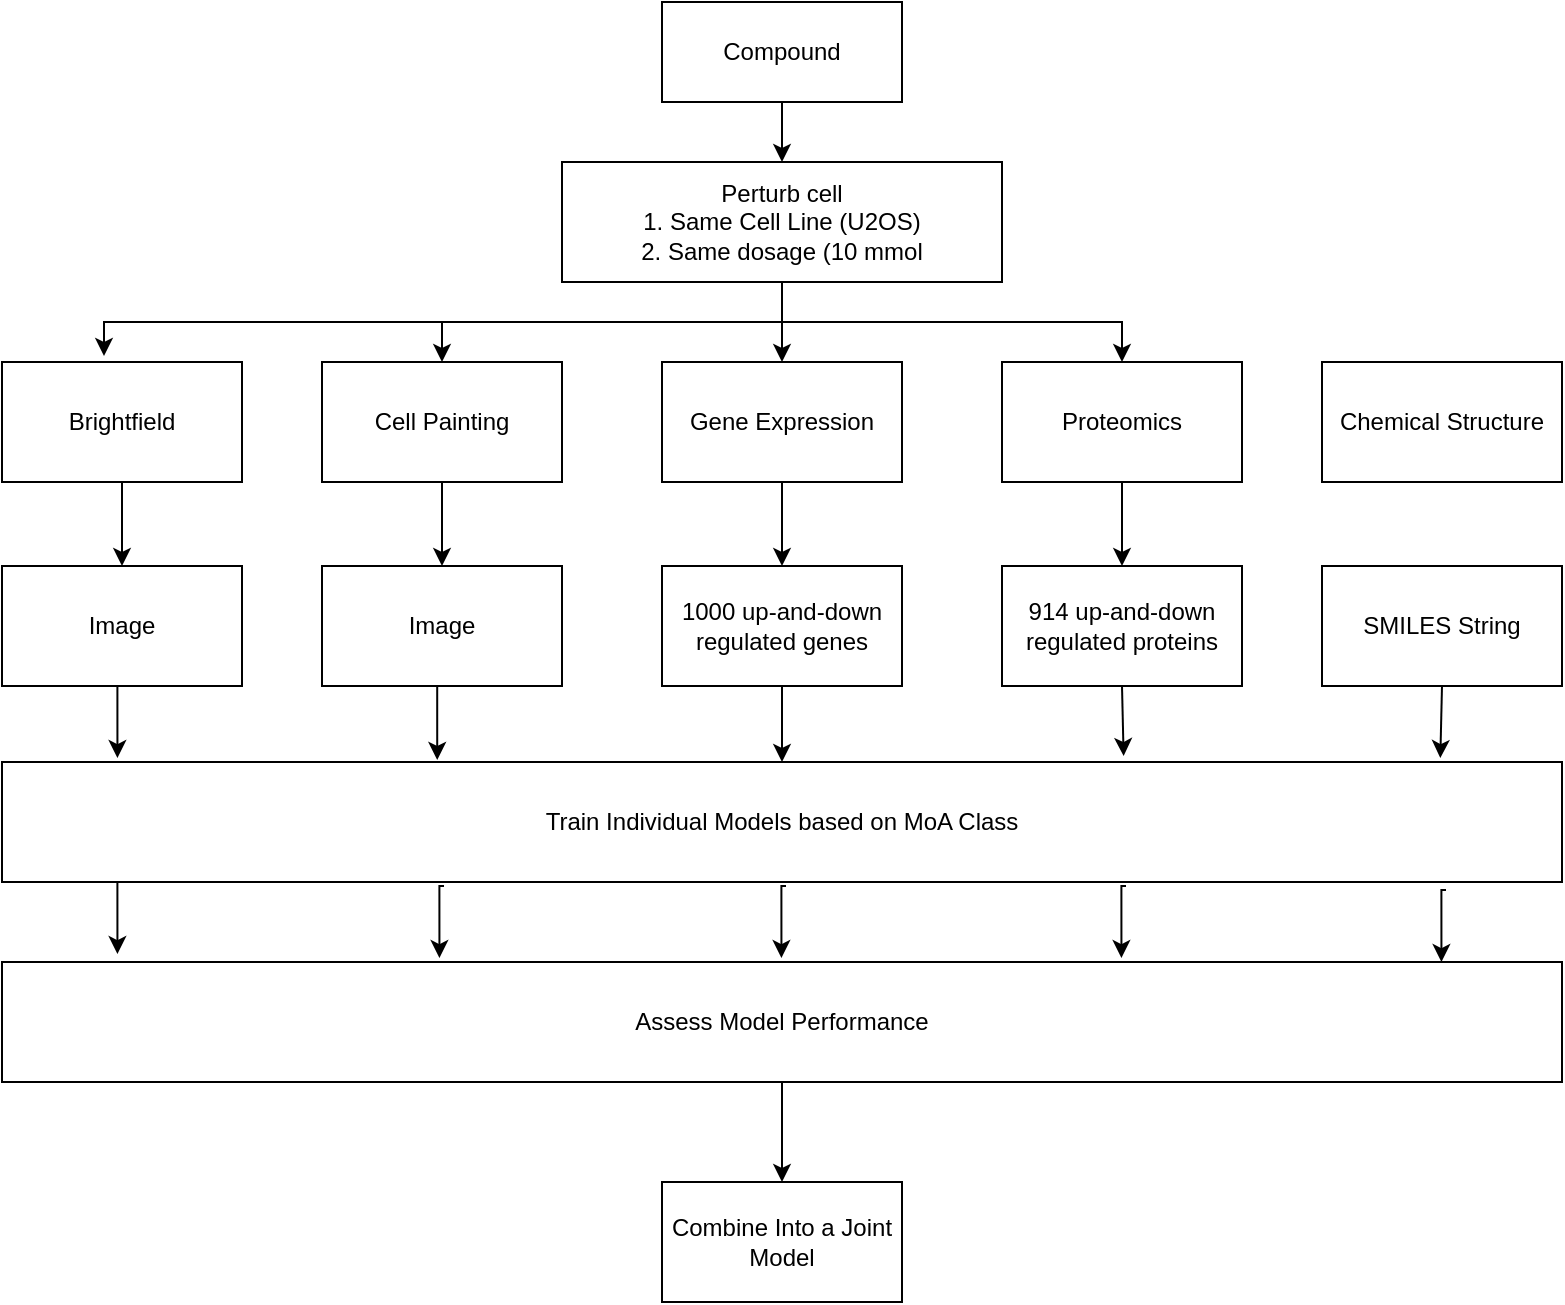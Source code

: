 <mxfile version="20.7.4" type="github">
  <diagram id="bUzdTm8xm-PVx8S1yaQr" name="Page-1">
    <mxGraphModel dx="954" dy="492" grid="1" gridSize="10" guides="1" tooltips="1" connect="1" arrows="1" fold="1" page="1" pageScale="1" pageWidth="850" pageHeight="1100" math="0" shadow="0">
      <root>
        <mxCell id="0" />
        <mxCell id="1" parent="0" />
        <mxCell id="7_VD-Ki3XaP80nxqoQyv-9" value="" style="edgeStyle=orthogonalEdgeStyle;rounded=0;orthogonalLoop=1;jettySize=auto;html=1;" edge="1" parent="1" source="7_VD-Ki3XaP80nxqoQyv-1" target="7_VD-Ki3XaP80nxqoQyv-7">
          <mxGeometry relative="1" as="geometry" />
        </mxCell>
        <mxCell id="7_VD-Ki3XaP80nxqoQyv-1" value="Compound" style="rounded=0;whiteSpace=wrap;html=1;" vertex="1" parent="1">
          <mxGeometry x="450" y="100" width="120" height="50" as="geometry" />
        </mxCell>
        <mxCell id="7_VD-Ki3XaP80nxqoQyv-22" style="edgeStyle=orthogonalEdgeStyle;rounded=0;orthogonalLoop=1;jettySize=auto;html=1;exitX=0.5;exitY=1;exitDx=0;exitDy=0;entryX=0.5;entryY=0;entryDx=0;entryDy=0;" edge="1" parent="1" source="7_VD-Ki3XaP80nxqoQyv-2" target="7_VD-Ki3XaP80nxqoQyv-15">
          <mxGeometry relative="1" as="geometry" />
        </mxCell>
        <mxCell id="7_VD-Ki3XaP80nxqoQyv-2" value="Brightfield" style="rounded=0;whiteSpace=wrap;html=1;" vertex="1" parent="1">
          <mxGeometry x="120" y="280" width="120" height="60" as="geometry" />
        </mxCell>
        <mxCell id="7_VD-Ki3XaP80nxqoQyv-25" value="" style="edgeStyle=orthogonalEdgeStyle;rounded=0;orthogonalLoop=1;jettySize=auto;html=1;" edge="1" parent="1" source="7_VD-Ki3XaP80nxqoQyv-3" target="7_VD-Ki3XaP80nxqoQyv-16">
          <mxGeometry relative="1" as="geometry" />
        </mxCell>
        <mxCell id="7_VD-Ki3XaP80nxqoQyv-3" value="Cell Painting" style="rounded=0;whiteSpace=wrap;html=1;" vertex="1" parent="1">
          <mxGeometry x="280" y="280" width="120" height="60" as="geometry" />
        </mxCell>
        <mxCell id="7_VD-Ki3XaP80nxqoQyv-26" value="" style="edgeStyle=orthogonalEdgeStyle;rounded=0;orthogonalLoop=1;jettySize=auto;html=1;" edge="1" parent="1" source="7_VD-Ki3XaP80nxqoQyv-4" target="7_VD-Ki3XaP80nxqoQyv-17">
          <mxGeometry relative="1" as="geometry" />
        </mxCell>
        <mxCell id="7_VD-Ki3XaP80nxqoQyv-4" value="Gene Expression" style="rounded=0;whiteSpace=wrap;html=1;" vertex="1" parent="1">
          <mxGeometry x="450" y="280" width="120" height="60" as="geometry" />
        </mxCell>
        <mxCell id="7_VD-Ki3XaP80nxqoQyv-27" value="" style="edgeStyle=orthogonalEdgeStyle;rounded=0;orthogonalLoop=1;jettySize=auto;html=1;" edge="1" parent="1" source="7_VD-Ki3XaP80nxqoQyv-5" target="7_VD-Ki3XaP80nxqoQyv-18">
          <mxGeometry relative="1" as="geometry" />
        </mxCell>
        <mxCell id="7_VD-Ki3XaP80nxqoQyv-5" value="Proteomics" style="rounded=0;whiteSpace=wrap;html=1;" vertex="1" parent="1">
          <mxGeometry x="620" y="280" width="120" height="60" as="geometry" />
        </mxCell>
        <mxCell id="7_VD-Ki3XaP80nxqoQyv-6" value="Chemical Structure" style="rounded=0;whiteSpace=wrap;html=1;" vertex="1" parent="1">
          <mxGeometry x="780" y="280" width="120" height="60" as="geometry" />
        </mxCell>
        <mxCell id="7_VD-Ki3XaP80nxqoQyv-10" value="" style="edgeStyle=orthogonalEdgeStyle;rounded=0;orthogonalLoop=1;jettySize=auto;html=1;" edge="1" parent="1" source="7_VD-Ki3XaP80nxqoQyv-7" target="7_VD-Ki3XaP80nxqoQyv-4">
          <mxGeometry relative="1" as="geometry" />
        </mxCell>
        <mxCell id="7_VD-Ki3XaP80nxqoQyv-11" style="edgeStyle=orthogonalEdgeStyle;rounded=0;orthogonalLoop=1;jettySize=auto;html=1;exitX=0.5;exitY=1;exitDx=0;exitDy=0;entryX=0.5;entryY=0;entryDx=0;entryDy=0;" edge="1" parent="1" source="7_VD-Ki3XaP80nxqoQyv-7" target="7_VD-Ki3XaP80nxqoQyv-3">
          <mxGeometry relative="1" as="geometry" />
        </mxCell>
        <mxCell id="7_VD-Ki3XaP80nxqoQyv-12" style="edgeStyle=orthogonalEdgeStyle;rounded=0;orthogonalLoop=1;jettySize=auto;html=1;exitX=0.5;exitY=1;exitDx=0;exitDy=0;entryX=0.425;entryY=-0.05;entryDx=0;entryDy=0;entryPerimeter=0;" edge="1" parent="1" source="7_VD-Ki3XaP80nxqoQyv-7" target="7_VD-Ki3XaP80nxqoQyv-2">
          <mxGeometry relative="1" as="geometry" />
        </mxCell>
        <mxCell id="7_VD-Ki3XaP80nxqoQyv-13" style="edgeStyle=orthogonalEdgeStyle;rounded=0;orthogonalLoop=1;jettySize=auto;html=1;exitX=0.5;exitY=1;exitDx=0;exitDy=0;entryX=0.5;entryY=0;entryDx=0;entryDy=0;" edge="1" parent="1" source="7_VD-Ki3XaP80nxqoQyv-7" target="7_VD-Ki3XaP80nxqoQyv-5">
          <mxGeometry relative="1" as="geometry" />
        </mxCell>
        <mxCell id="7_VD-Ki3XaP80nxqoQyv-7" value="&lt;div&gt;Perturb cell &lt;br&gt;&lt;/div&gt;&lt;div&gt;1. Same Cell Line (U2OS) &lt;br&gt;&lt;/div&gt;&lt;div&gt;2. Same dosage (10 mmol&lt;br&gt;&lt;/div&gt;" style="rounded=0;whiteSpace=wrap;html=1;" vertex="1" parent="1">
          <mxGeometry x="400" y="180" width="220" height="60" as="geometry" />
        </mxCell>
        <mxCell id="7_VD-Ki3XaP80nxqoQyv-31" style="edgeStyle=orthogonalEdgeStyle;rounded=0;orthogonalLoop=1;jettySize=auto;html=1;exitX=0.5;exitY=1;exitDx=0;exitDy=0;entryX=0.074;entryY=-0.033;entryDx=0;entryDy=0;entryPerimeter=0;" edge="1" parent="1" source="7_VD-Ki3XaP80nxqoQyv-15" target="7_VD-Ki3XaP80nxqoQyv-29">
          <mxGeometry relative="1" as="geometry" />
        </mxCell>
        <mxCell id="7_VD-Ki3XaP80nxqoQyv-15" value="Image" style="rounded=0;whiteSpace=wrap;html=1;" vertex="1" parent="1">
          <mxGeometry x="120" y="382" width="120" height="60" as="geometry" />
        </mxCell>
        <mxCell id="7_VD-Ki3XaP80nxqoQyv-33" style="edgeStyle=orthogonalEdgeStyle;rounded=0;orthogonalLoop=1;jettySize=auto;html=1;exitX=0.5;exitY=1;exitDx=0;exitDy=0;entryX=0.279;entryY=-0.017;entryDx=0;entryDy=0;entryPerimeter=0;" edge="1" parent="1" source="7_VD-Ki3XaP80nxqoQyv-16" target="7_VD-Ki3XaP80nxqoQyv-29">
          <mxGeometry relative="1" as="geometry" />
        </mxCell>
        <mxCell id="7_VD-Ki3XaP80nxqoQyv-16" value="Image" style="rounded=0;whiteSpace=wrap;html=1;" vertex="1" parent="1">
          <mxGeometry x="280" y="382" width="120" height="60" as="geometry" />
        </mxCell>
        <mxCell id="7_VD-Ki3XaP80nxqoQyv-34" style="edgeStyle=orthogonalEdgeStyle;rounded=0;orthogonalLoop=1;jettySize=auto;html=1;entryX=0.5;entryY=0;entryDx=0;entryDy=0;" edge="1" parent="1" source="7_VD-Ki3XaP80nxqoQyv-17" target="7_VD-Ki3XaP80nxqoQyv-29">
          <mxGeometry relative="1" as="geometry" />
        </mxCell>
        <mxCell id="7_VD-Ki3XaP80nxqoQyv-17" value="1000 up-and-down regulated genes" style="rounded=0;whiteSpace=wrap;html=1;" vertex="1" parent="1">
          <mxGeometry x="450" y="382" width="120" height="60" as="geometry" />
        </mxCell>
        <mxCell id="7_VD-Ki3XaP80nxqoQyv-36" style="edgeStyle=orthogonalEdgeStyle;rounded=0;orthogonalLoop=1;jettySize=auto;html=1;exitX=0.5;exitY=1;exitDx=0;exitDy=0;entryX=0.719;entryY=-0.05;entryDx=0;entryDy=0;entryPerimeter=0;" edge="1" parent="1" source="7_VD-Ki3XaP80nxqoQyv-18" target="7_VD-Ki3XaP80nxqoQyv-29">
          <mxGeometry relative="1" as="geometry" />
        </mxCell>
        <mxCell id="7_VD-Ki3XaP80nxqoQyv-18" value="914 up-and-down regulated proteins" style="rounded=0;whiteSpace=wrap;html=1;" vertex="1" parent="1">
          <mxGeometry x="620" y="382" width="120" height="60" as="geometry" />
        </mxCell>
        <mxCell id="7_VD-Ki3XaP80nxqoQyv-37" style="edgeStyle=orthogonalEdgeStyle;rounded=0;orthogonalLoop=1;jettySize=auto;html=1;exitX=0.5;exitY=1;exitDx=0;exitDy=0;entryX=0.922;entryY=-0.033;entryDx=0;entryDy=0;entryPerimeter=0;" edge="1" parent="1" source="7_VD-Ki3XaP80nxqoQyv-19" target="7_VD-Ki3XaP80nxqoQyv-29">
          <mxGeometry relative="1" as="geometry" />
        </mxCell>
        <mxCell id="7_VD-Ki3XaP80nxqoQyv-19" value="SMILES String" style="rounded=0;whiteSpace=wrap;html=1;" vertex="1" parent="1">
          <mxGeometry x="780" y="382" width="120" height="60" as="geometry" />
        </mxCell>
        <mxCell id="7_VD-Ki3XaP80nxqoQyv-28" value="Combine Into a Joint Model" style="rounded=0;whiteSpace=wrap;html=1;" vertex="1" parent="1">
          <mxGeometry x="450" y="690" width="120" height="60" as="geometry" />
        </mxCell>
        <mxCell id="7_VD-Ki3XaP80nxqoQyv-29" value="Train Individual Models based on MoA Class" style="rounded=0;whiteSpace=wrap;html=1;" vertex="1" parent="1">
          <mxGeometry x="120" y="480" width="780" height="60" as="geometry" />
        </mxCell>
        <mxCell id="7_VD-Ki3XaP80nxqoQyv-44" style="edgeStyle=orthogonalEdgeStyle;rounded=0;orthogonalLoop=1;jettySize=auto;html=1;exitX=0.5;exitY=1;exitDx=0;exitDy=0;entryX=0.5;entryY=0;entryDx=0;entryDy=0;" edge="1" parent="1" source="7_VD-Ki3XaP80nxqoQyv-30" target="7_VD-Ki3XaP80nxqoQyv-28">
          <mxGeometry relative="1" as="geometry" />
        </mxCell>
        <mxCell id="7_VD-Ki3XaP80nxqoQyv-30" value="Assess Model Performance" style="rounded=0;whiteSpace=wrap;html=1;" vertex="1" parent="1">
          <mxGeometry x="120" y="580" width="780" height="60" as="geometry" />
        </mxCell>
        <mxCell id="7_VD-Ki3XaP80nxqoQyv-38" style="edgeStyle=orthogonalEdgeStyle;rounded=0;orthogonalLoop=1;jettySize=auto;html=1;exitX=0.5;exitY=1;exitDx=0;exitDy=0;entryX=0.074;entryY=-0.033;entryDx=0;entryDy=0;entryPerimeter=0;" edge="1" parent="1">
          <mxGeometry relative="1" as="geometry">
            <mxPoint x="180" y="540" as="sourcePoint" />
            <mxPoint x="177.72" y="576.02" as="targetPoint" />
          </mxGeometry>
        </mxCell>
        <mxCell id="7_VD-Ki3XaP80nxqoQyv-39" style="edgeStyle=orthogonalEdgeStyle;rounded=0;orthogonalLoop=1;jettySize=auto;html=1;exitX=0.5;exitY=1;exitDx=0;exitDy=0;entryX=0.074;entryY=-0.033;entryDx=0;entryDy=0;entryPerimeter=0;" edge="1" parent="1">
          <mxGeometry relative="1" as="geometry">
            <mxPoint x="341" y="542" as="sourcePoint" />
            <mxPoint x="338.72" y="578.02" as="targetPoint" />
          </mxGeometry>
        </mxCell>
        <mxCell id="7_VD-Ki3XaP80nxqoQyv-40" style="edgeStyle=orthogonalEdgeStyle;rounded=0;orthogonalLoop=1;jettySize=auto;html=1;exitX=0.5;exitY=1;exitDx=0;exitDy=0;entryX=0.074;entryY=-0.033;entryDx=0;entryDy=0;entryPerimeter=0;" edge="1" parent="1">
          <mxGeometry relative="1" as="geometry">
            <mxPoint x="512" y="542" as="sourcePoint" />
            <mxPoint x="509.72" y="578.02" as="targetPoint" />
          </mxGeometry>
        </mxCell>
        <mxCell id="7_VD-Ki3XaP80nxqoQyv-41" style="edgeStyle=orthogonalEdgeStyle;rounded=0;orthogonalLoop=1;jettySize=auto;html=1;exitX=0.5;exitY=1;exitDx=0;exitDy=0;entryX=0.074;entryY=-0.033;entryDx=0;entryDy=0;entryPerimeter=0;" edge="1" parent="1">
          <mxGeometry relative="1" as="geometry">
            <mxPoint x="682" y="542" as="sourcePoint" />
            <mxPoint x="679.72" y="578.02" as="targetPoint" />
          </mxGeometry>
        </mxCell>
        <mxCell id="7_VD-Ki3XaP80nxqoQyv-42" style="edgeStyle=orthogonalEdgeStyle;rounded=0;orthogonalLoop=1;jettySize=auto;html=1;exitX=0.5;exitY=1;exitDx=0;exitDy=0;entryX=0.074;entryY=-0.033;entryDx=0;entryDy=0;entryPerimeter=0;" edge="1" parent="1">
          <mxGeometry relative="1" as="geometry">
            <mxPoint x="842" y="544" as="sourcePoint" />
            <mxPoint x="839.72" y="580.02" as="targetPoint" />
          </mxGeometry>
        </mxCell>
      </root>
    </mxGraphModel>
  </diagram>
</mxfile>
